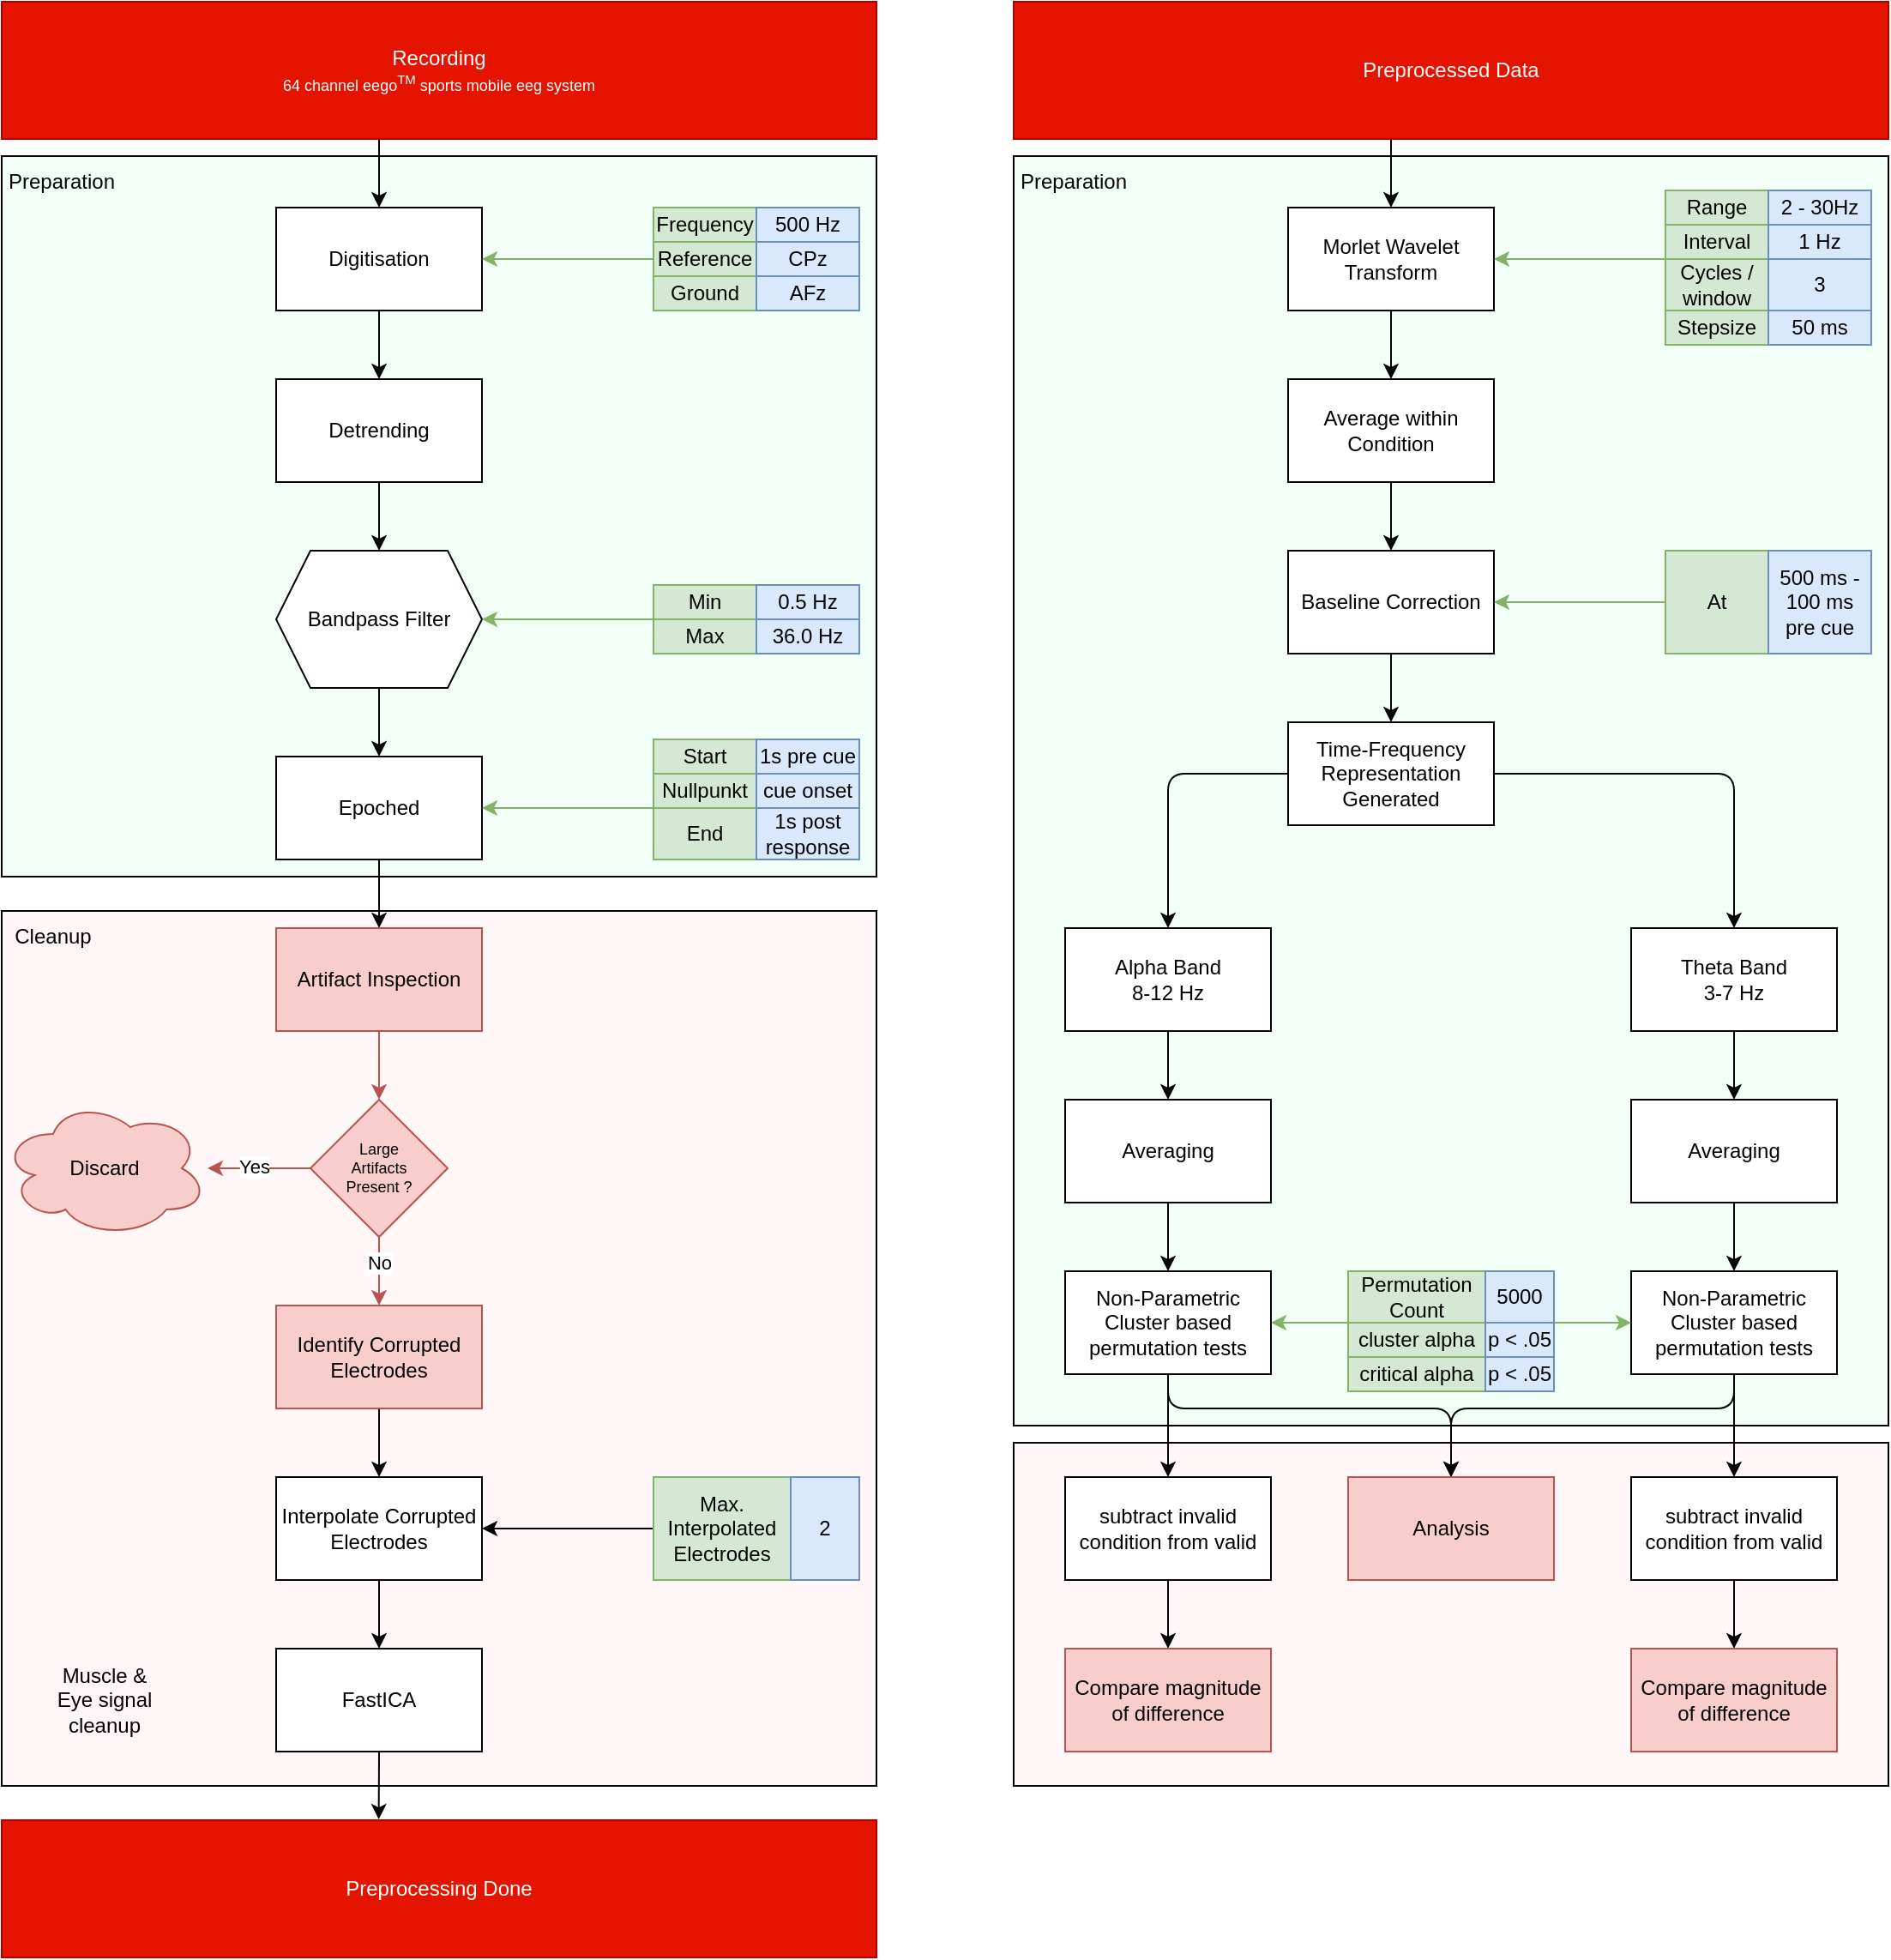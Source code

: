<mxfile version="22.1.2" type="device">
  <diagram name="Page-1" id="T5EYXJv1ri5F9CuWuJAU">
    <mxGraphModel dx="2113" dy="1204" grid="1" gridSize="10" guides="1" tooltips="1" connect="1" arrows="1" fold="1" page="0" pageScale="1" pageWidth="850" pageHeight="1100" math="0" shadow="0">
      <root>
        <mxCell id="0" />
        <mxCell id="1" parent="0" />
        <mxCell id="LV5YEyjAx938TFkUb-Wb-127" value="" style="rounded=0;whiteSpace=wrap;html=1;fillColor=#FFF7F7;" vertex="1" parent="1">
          <mxGeometry x="610" y="840" width="510" height="200" as="geometry" />
        </mxCell>
        <mxCell id="LV5YEyjAx938TFkUb-Wb-101" value="" style="rounded=0;whiteSpace=wrap;html=1;fillColor=#F2FFF7;" vertex="1" parent="1">
          <mxGeometry x="610" y="90" width="510" height="740" as="geometry" />
        </mxCell>
        <mxCell id="LV5YEyjAx938TFkUb-Wb-58" value="" style="rounded=0;whiteSpace=wrap;html=1;fillColor=#F2FFF7;strokeColor=#000000;fillStyle=auto;fontColor=#000000;gradientColor=none;" vertex="1" parent="1">
          <mxGeometry x="20" y="90" width="510" height="420" as="geometry" />
        </mxCell>
        <mxCell id="LV5YEyjAx938TFkUb-Wb-57" value="" style="rounded=0;whiteSpace=wrap;html=1;fillColor=#FFF7F7;" vertex="1" parent="1">
          <mxGeometry x="20" y="530" width="510" height="510" as="geometry" />
        </mxCell>
        <mxCell id="LV5YEyjAx938TFkUb-Wb-5" value="" style="edgeStyle=orthogonalEdgeStyle;orthogonalLoop=1;jettySize=auto;html=1;" edge="1" parent="1" source="LV5YEyjAx938TFkUb-Wb-2" target="LV5YEyjAx938TFkUb-Wb-4">
          <mxGeometry relative="1" as="geometry">
            <Array as="points">
              <mxPoint x="240" y="90" />
              <mxPoint x="240" y="90" />
            </Array>
          </mxGeometry>
        </mxCell>
        <mxCell id="LV5YEyjAx938TFkUb-Wb-2" value="&lt;div&gt;Recording&lt;/div&gt;&lt;div style=&quot;font-size: 9px;&quot; align=&quot;center&quot;&gt;64 channel eego&lt;sup&gt;TM&lt;/sup&gt; sports mobile eeg system&lt;br&gt;&lt;/div&gt;" style="rounded=0;whiteSpace=wrap;html=1;fillColor=#e51400;fontColor=#ffffff;strokeColor=#B20000;" vertex="1" parent="1">
          <mxGeometry x="20" width="510" height="80" as="geometry" />
        </mxCell>
        <mxCell id="LV5YEyjAx938TFkUb-Wb-17" value="" style="edgeStyle=orthogonalEdgeStyle;orthogonalLoop=1;jettySize=auto;html=1;" edge="1" parent="1" source="LV5YEyjAx938TFkUb-Wb-4" target="LV5YEyjAx938TFkUb-Wb-16">
          <mxGeometry relative="1" as="geometry" />
        </mxCell>
        <mxCell id="LV5YEyjAx938TFkUb-Wb-4" value="&lt;div&gt;Digitisation&lt;/div&gt;" style="rounded=0;whiteSpace=wrap;html=1;" vertex="1" parent="1">
          <mxGeometry x="180" y="120" width="120" height="60" as="geometry" />
        </mxCell>
        <mxCell id="LV5YEyjAx938TFkUb-Wb-9" style="edgeStyle=orthogonalEdgeStyle;orthogonalLoop=1;jettySize=auto;html=1;exitX=0;exitY=0.5;exitDx=0;exitDy=0;entryX=1;entryY=0.5;entryDx=0;entryDy=0;fillColor=#d5e8d4;strokeColor=#82b366;" edge="1" parent="1" source="LV5YEyjAx938TFkUb-Wb-8" target="LV5YEyjAx938TFkUb-Wb-4">
          <mxGeometry relative="1" as="geometry" />
        </mxCell>
        <mxCell id="LV5YEyjAx938TFkUb-Wb-8" value="" style="rounded=0;whiteSpace=wrap;html=1;fillColor=#d5e8d4;strokeColor=#82b366;" vertex="1" parent="1">
          <mxGeometry x="400" y="120" width="120" height="60" as="geometry" />
        </mxCell>
        <mxCell id="LV5YEyjAx938TFkUb-Wb-10" value="Frequency" style="text;html=1;strokeColor=#82b366;fillColor=none;align=center;verticalAlign=middle;whiteSpace=wrap;rounded=0;" vertex="1" parent="1">
          <mxGeometry x="400" y="120" width="60" height="20" as="geometry" />
        </mxCell>
        <mxCell id="LV5YEyjAx938TFkUb-Wb-11" value="Reference" style="rounded=0;whiteSpace=wrap;html=1;fillColor=#d5e8d4;strokeColor=#82b366;" vertex="1" parent="1">
          <mxGeometry x="400" y="140" width="60" height="20" as="geometry" />
        </mxCell>
        <mxCell id="LV5YEyjAx938TFkUb-Wb-12" value="Ground" style="rounded=0;whiteSpace=wrap;html=1;fillColor=#d5e8d4;strokeColor=#82b366;" vertex="1" parent="1">
          <mxGeometry x="400" y="160" width="60" height="20" as="geometry" />
        </mxCell>
        <mxCell id="LV5YEyjAx938TFkUb-Wb-13" value="500 Hz" style="rounded=0;whiteSpace=wrap;html=1;fillColor=#dae8fc;strokeColor=#6c8ebf;" vertex="1" parent="1">
          <mxGeometry x="460" y="120" width="60" height="20" as="geometry" />
        </mxCell>
        <mxCell id="LV5YEyjAx938TFkUb-Wb-14" value="CPz" style="rounded=0;whiteSpace=wrap;html=1;fillColor=#dae8fc;strokeColor=#6c8ebf;" vertex="1" parent="1">
          <mxGeometry x="460" y="140" width="60" height="20" as="geometry" />
        </mxCell>
        <mxCell id="LV5YEyjAx938TFkUb-Wb-15" value="AFz" style="rounded=0;whiteSpace=wrap;html=1;fillColor=#dae8fc;strokeColor=#6c8ebf;" vertex="1" parent="1">
          <mxGeometry x="460" y="160" width="60" height="20" as="geometry" />
        </mxCell>
        <mxCell id="LV5YEyjAx938TFkUb-Wb-21" value="" style="edgeStyle=orthogonalEdgeStyle;orthogonalLoop=1;jettySize=auto;html=1;" edge="1" parent="1" source="LV5YEyjAx938TFkUb-Wb-16" target="LV5YEyjAx938TFkUb-Wb-20">
          <mxGeometry relative="1" as="geometry" />
        </mxCell>
        <mxCell id="LV5YEyjAx938TFkUb-Wb-16" value="&lt;div&gt;Detrending&lt;/div&gt;" style="rounded=0;whiteSpace=wrap;html=1;" vertex="1" parent="1">
          <mxGeometry x="180" y="220" width="120" height="60" as="geometry" />
        </mxCell>
        <mxCell id="LV5YEyjAx938TFkUb-Wb-28" value="" style="edgeStyle=orthogonalEdgeStyle;orthogonalLoop=1;jettySize=auto;html=1;" edge="1" parent="1" source="LV5YEyjAx938TFkUb-Wb-20" target="LV5YEyjAx938TFkUb-Wb-27">
          <mxGeometry relative="1" as="geometry" />
        </mxCell>
        <mxCell id="LV5YEyjAx938TFkUb-Wb-20" value="&lt;div&gt;Bandpass Filter&lt;br&gt;&lt;/div&gt;" style="shape=hexagon;perimeter=hexagonPerimeter2;whiteSpace=wrap;html=1;fixedSize=1;rounded=0;" vertex="1" parent="1">
          <mxGeometry x="180" y="320" width="120" height="80" as="geometry" />
        </mxCell>
        <mxCell id="LV5YEyjAx938TFkUb-Wb-22" value="Min" style="rounded=0;whiteSpace=wrap;html=1;fillColor=#d5e8d4;strokeColor=#82b366;" vertex="1" parent="1">
          <mxGeometry x="400" y="340" width="60" height="20" as="geometry" />
        </mxCell>
        <mxCell id="LV5YEyjAx938TFkUb-Wb-26" style="edgeStyle=orthogonalEdgeStyle;orthogonalLoop=1;jettySize=auto;html=1;exitX=0;exitY=0;exitDx=0;exitDy=0;entryX=1;entryY=0.5;entryDx=0;entryDy=0;fillColor=#d5e8d4;strokeColor=#82b366;" edge="1" parent="1" source="LV5YEyjAx938TFkUb-Wb-23" target="LV5YEyjAx938TFkUb-Wb-20">
          <mxGeometry relative="1" as="geometry">
            <Array as="points">
              <mxPoint x="380" y="360" />
              <mxPoint x="380" y="360" />
            </Array>
          </mxGeometry>
        </mxCell>
        <mxCell id="LV5YEyjAx938TFkUb-Wb-23" value="Max" style="rounded=0;whiteSpace=wrap;html=1;fillColor=#d5e8d4;strokeColor=#82b366;" vertex="1" parent="1">
          <mxGeometry x="400" y="360" width="60" height="20" as="geometry" />
        </mxCell>
        <mxCell id="LV5YEyjAx938TFkUb-Wb-24" value="0.5 Hz" style="rounded=0;whiteSpace=wrap;html=1;fillColor=#dae8fc;strokeColor=#6c8ebf;" vertex="1" parent="1">
          <mxGeometry x="460" y="340" width="60" height="20" as="geometry" />
        </mxCell>
        <mxCell id="LV5YEyjAx938TFkUb-Wb-25" value="36.0 Hz" style="rounded=0;whiteSpace=wrap;html=1;fillColor=#dae8fc;strokeColor=#6c8ebf;" vertex="1" parent="1">
          <mxGeometry x="460" y="360" width="60" height="20" as="geometry" />
        </mxCell>
        <mxCell id="LV5YEyjAx938TFkUb-Wb-39" value="" style="edgeStyle=orthogonalEdgeStyle;orthogonalLoop=1;jettySize=auto;html=1;" edge="1" parent="1" source="LV5YEyjAx938TFkUb-Wb-27" target="LV5YEyjAx938TFkUb-Wb-38">
          <mxGeometry relative="1" as="geometry" />
        </mxCell>
        <mxCell id="LV5YEyjAx938TFkUb-Wb-27" value="Epoched" style="whiteSpace=wrap;html=1;rounded=0;" vertex="1" parent="1">
          <mxGeometry x="180" y="440" width="120" height="60" as="geometry" />
        </mxCell>
        <mxCell id="LV5YEyjAx938TFkUb-Wb-30" value="Start" style="rounded=0;whiteSpace=wrap;html=1;fillColor=#d5e8d4;strokeColor=#82b366;" vertex="1" parent="1">
          <mxGeometry x="400" y="430" width="60" height="20" as="geometry" />
        </mxCell>
        <mxCell id="LV5YEyjAx938TFkUb-Wb-31" value="End" style="rounded=0;whiteSpace=wrap;html=1;fillColor=#d5e8d4;strokeColor=#82b366;" vertex="1" parent="1">
          <mxGeometry x="400" y="470" width="60" height="30" as="geometry" />
        </mxCell>
        <mxCell id="LV5YEyjAx938TFkUb-Wb-59" style="edgeStyle=orthogonalEdgeStyle;orthogonalLoop=1;jettySize=auto;html=1;exitX=0;exitY=1;exitDx=0;exitDy=0;entryX=1;entryY=0.5;entryDx=0;entryDy=0;fillColor=#d5e8d4;strokeColor=#82b366;" edge="1" parent="1" source="LV5YEyjAx938TFkUb-Wb-33" target="LV5YEyjAx938TFkUb-Wb-27">
          <mxGeometry relative="1" as="geometry">
            <Array as="points">
              <mxPoint x="380" y="470" />
              <mxPoint x="380" y="470" />
            </Array>
          </mxGeometry>
        </mxCell>
        <mxCell id="LV5YEyjAx938TFkUb-Wb-33" value="Nullpunkt" style="rounded=0;whiteSpace=wrap;html=1;fillColor=#d5e8d4;strokeColor=#82b366;" vertex="1" parent="1">
          <mxGeometry x="400" y="450" width="60" height="20" as="geometry" />
        </mxCell>
        <mxCell id="LV5YEyjAx938TFkUb-Wb-34" value="1s pre cue" style="rounded=0;whiteSpace=wrap;html=1;fillColor=#dae8fc;strokeColor=#6c8ebf;" vertex="1" parent="1">
          <mxGeometry x="460" y="430" width="60" height="20" as="geometry" />
        </mxCell>
        <mxCell id="LV5YEyjAx938TFkUb-Wb-35" value="cue onset" style="rounded=0;whiteSpace=wrap;html=1;fillColor=#dae8fc;strokeColor=#6c8ebf;" vertex="1" parent="1">
          <mxGeometry x="460" y="450" width="60" height="20" as="geometry" />
        </mxCell>
        <mxCell id="LV5YEyjAx938TFkUb-Wb-36" value="1s post response" style="rounded=0;whiteSpace=wrap;html=1;fillColor=#dae8fc;strokeColor=#6c8ebf;" vertex="1" parent="1">
          <mxGeometry x="460" y="470" width="60" height="30" as="geometry" />
        </mxCell>
        <mxCell id="LV5YEyjAx938TFkUb-Wb-41" value="" style="edgeStyle=orthogonalEdgeStyle;orthogonalLoop=1;jettySize=auto;html=1;fillColor=#f8cecc;strokeColor=#b85450;" edge="1" parent="1" source="LV5YEyjAx938TFkUb-Wb-38" target="LV5YEyjAx938TFkUb-Wb-40">
          <mxGeometry relative="1" as="geometry" />
        </mxCell>
        <mxCell id="LV5YEyjAx938TFkUb-Wb-38" value="Artifact Inspection" style="whiteSpace=wrap;html=1;rounded=0;fillColor=#f8cecc;strokeColor=#b85450;" vertex="1" parent="1">
          <mxGeometry x="180" y="540" width="120" height="60" as="geometry" />
        </mxCell>
        <mxCell id="LV5YEyjAx938TFkUb-Wb-43" value="" style="edgeStyle=orthogonalEdgeStyle;orthogonalLoop=1;jettySize=auto;html=1;fillColor=#f8cecc;strokeColor=#b85450;" edge="1" parent="1" source="LV5YEyjAx938TFkUb-Wb-40" target="LV5YEyjAx938TFkUb-Wb-42">
          <mxGeometry relative="1" as="geometry" />
        </mxCell>
        <mxCell id="LV5YEyjAx938TFkUb-Wb-44" value="Yes" style="edgeLabel;html=1;align=center;verticalAlign=middle;resizable=0;points=[];" vertex="1" connectable="0" parent="LV5YEyjAx938TFkUb-Wb-43">
          <mxGeometry x="0.107" y="-1" relative="1" as="geometry">
            <mxPoint as="offset" />
          </mxGeometry>
        </mxCell>
        <mxCell id="LV5YEyjAx938TFkUb-Wb-46" value="" style="edgeStyle=orthogonalEdgeStyle;orthogonalLoop=1;jettySize=auto;html=1;fillColor=#f8cecc;strokeColor=#b85450;" edge="1" parent="1" source="LV5YEyjAx938TFkUb-Wb-40" target="LV5YEyjAx938TFkUb-Wb-45">
          <mxGeometry relative="1" as="geometry" />
        </mxCell>
        <mxCell id="LV5YEyjAx938TFkUb-Wb-47" value="No" style="edgeLabel;html=1;align=center;verticalAlign=middle;resizable=0;points=[];" vertex="1" connectable="0" parent="LV5YEyjAx938TFkUb-Wb-46">
          <mxGeometry x="-0.277" relative="1" as="geometry">
            <mxPoint as="offset" />
          </mxGeometry>
        </mxCell>
        <mxCell id="LV5YEyjAx938TFkUb-Wb-40" value="&lt;div style=&quot;font-size: 9px;&quot;&gt;&lt;font style=&quot;font-size: 9px;&quot;&gt;Large&lt;/font&gt;&lt;/div&gt;&lt;div style=&quot;font-size: 9px;&quot;&gt;&lt;font style=&quot;font-size: 9px;&quot;&gt;Artifacts&lt;/font&gt;&lt;/div&gt;&lt;div style=&quot;font-size: 9px;&quot;&gt;&lt;font style=&quot;font-size: 9px;&quot;&gt;Present ?&lt;/font&gt;&lt;br style=&quot;font-size: 9px;&quot;&gt;&lt;/div&gt;" style="rhombus;whiteSpace=wrap;html=1;fillColor=#f8cecc;strokeColor=#b85450;rounded=0;fontSize=9;" vertex="1" parent="1">
          <mxGeometry x="200" y="640" width="80" height="80" as="geometry" />
        </mxCell>
        <mxCell id="LV5YEyjAx938TFkUb-Wb-42" value="Discard" style="ellipse;shape=cloud;whiteSpace=wrap;html=1;fontSize=12;fillColor=#f8cecc;strokeColor=#b85450;rounded=0;" vertex="1" parent="1">
          <mxGeometry x="20" y="640" width="120" height="80" as="geometry" />
        </mxCell>
        <mxCell id="LV5YEyjAx938TFkUb-Wb-49" value="" style="edgeStyle=orthogonalEdgeStyle;orthogonalLoop=1;jettySize=auto;html=1;" edge="1" parent="1" source="LV5YEyjAx938TFkUb-Wb-45" target="LV5YEyjAx938TFkUb-Wb-48">
          <mxGeometry relative="1" as="geometry" />
        </mxCell>
        <mxCell id="LV5YEyjAx938TFkUb-Wb-45" value="Identify Corrupted Electrodes" style="whiteSpace=wrap;html=1;fontSize=12;fillColor=#f8cecc;strokeColor=#b85450;rounded=0;" vertex="1" parent="1">
          <mxGeometry x="180" y="760" width="120" height="60" as="geometry" />
        </mxCell>
        <mxCell id="LV5YEyjAx938TFkUb-Wb-56" value="" style="edgeStyle=orthogonalEdgeStyle;orthogonalLoop=1;jettySize=auto;html=1;" edge="1" parent="1" source="LV5YEyjAx938TFkUb-Wb-48" target="LV5YEyjAx938TFkUb-Wb-55">
          <mxGeometry relative="1" as="geometry" />
        </mxCell>
        <mxCell id="LV5YEyjAx938TFkUb-Wb-48" value="Interpolate Corrupted Electrodes" style="whiteSpace=wrap;html=1;fontSize=12;rounded=0;" vertex="1" parent="1">
          <mxGeometry x="180" y="860" width="120" height="60" as="geometry" />
        </mxCell>
        <mxCell id="LV5YEyjAx938TFkUb-Wb-53" style="edgeStyle=orthogonalEdgeStyle;orthogonalLoop=1;jettySize=auto;html=1;exitX=0;exitY=0.5;exitDx=0;exitDy=0;entryX=1;entryY=0.5;entryDx=0;entryDy=0;" edge="1" parent="1" source="LV5YEyjAx938TFkUb-Wb-50" target="LV5YEyjAx938TFkUb-Wb-48">
          <mxGeometry relative="1" as="geometry" />
        </mxCell>
        <mxCell id="LV5YEyjAx938TFkUb-Wb-50" value="&lt;div&gt;Max. Interpolated&lt;/div&gt;&lt;div&gt;Electrodes&lt;br&gt;&lt;/div&gt;" style="rounded=0;whiteSpace=wrap;html=1;fillColor=#d5e8d4;strokeColor=#82b366;" vertex="1" parent="1">
          <mxGeometry x="400" y="860" width="80" height="60" as="geometry" />
        </mxCell>
        <mxCell id="LV5YEyjAx938TFkUb-Wb-54" value="2" style="rounded=0;whiteSpace=wrap;html=1;fillColor=#dae8fc;strokeColor=#6c8ebf;" vertex="1" parent="1">
          <mxGeometry x="480" y="860" width="40" height="60" as="geometry" />
        </mxCell>
        <mxCell id="LV5YEyjAx938TFkUb-Wb-55" value="FastICA" style="whiteSpace=wrap;html=1;fontSize=12;rounded=0;" vertex="1" parent="1">
          <mxGeometry x="180" y="960" width="120" height="60" as="geometry" />
        </mxCell>
        <mxCell id="LV5YEyjAx938TFkUb-Wb-60" value="Preparation" style="text;html=1;strokeColor=none;fillColor=none;align=center;verticalAlign=middle;whiteSpace=wrap;rounded=0;" vertex="1" parent="1">
          <mxGeometry x="20" y="90" width="70" height="30" as="geometry" />
        </mxCell>
        <mxCell id="LV5YEyjAx938TFkUb-Wb-61" value="Preprocessing Done" style="rounded=0;whiteSpace=wrap;html=1;fillColor=#e51400;fontColor=#ffffff;strokeColor=#B20000;" vertex="1" parent="1">
          <mxGeometry x="20" y="1060" width="510" height="80" as="geometry" />
        </mxCell>
        <mxCell id="LV5YEyjAx938TFkUb-Wb-62" style="edgeStyle=orthogonalEdgeStyle;orthogonalLoop=1;jettySize=auto;html=1;exitX=0.5;exitY=1;exitDx=0;exitDy=0;entryX=0.431;entryY=-0.006;entryDx=0;entryDy=0;entryPerimeter=0;" edge="1" parent="1" source="LV5YEyjAx938TFkUb-Wb-55" target="LV5YEyjAx938TFkUb-Wb-61">
          <mxGeometry relative="1" as="geometry" />
        </mxCell>
        <mxCell id="LV5YEyjAx938TFkUb-Wb-63" value="Cleanup" style="text;html=1;strokeColor=none;fillColor=none;align=center;verticalAlign=middle;whiteSpace=wrap;rounded=0;" vertex="1" parent="1">
          <mxGeometry x="20" y="530" width="60" height="30" as="geometry" />
        </mxCell>
        <mxCell id="LV5YEyjAx938TFkUb-Wb-64" value="Muscle &amp;amp; Eye signal cleanup" style="text;html=1;strokeColor=none;fillColor=none;align=center;verticalAlign=middle;whiteSpace=wrap;rounded=0;" vertex="1" parent="1">
          <mxGeometry x="50" y="975" width="60" height="30" as="geometry" />
        </mxCell>
        <mxCell id="LV5YEyjAx938TFkUb-Wb-70" value="" style="edgeStyle=orthogonalEdgeStyle;orthogonalLoop=1;jettySize=auto;html=1;" edge="1" parent="1" source="LV5YEyjAx938TFkUb-Wb-67" target="LV5YEyjAx938TFkUb-Wb-69">
          <mxGeometry relative="1" as="geometry">
            <Array as="points">
              <mxPoint x="830" y="100" />
              <mxPoint x="830" y="100" />
            </Array>
          </mxGeometry>
        </mxCell>
        <mxCell id="LV5YEyjAx938TFkUb-Wb-67" value="Preprocessed Data" style="rounded=0;whiteSpace=wrap;html=1;fillColor=#e51400;fontColor=#ffffff;strokeColor=#B20000;" vertex="1" parent="1">
          <mxGeometry x="610" width="510" height="80" as="geometry" />
        </mxCell>
        <mxCell id="LV5YEyjAx938TFkUb-Wb-85" value="" style="edgeStyle=orthogonalEdgeStyle;orthogonalLoop=1;jettySize=auto;html=1;" edge="1" parent="1" source="LV5YEyjAx938TFkUb-Wb-69" target="LV5YEyjAx938TFkUb-Wb-84">
          <mxGeometry relative="1" as="geometry" />
        </mxCell>
        <mxCell id="LV5YEyjAx938TFkUb-Wb-69" value="Morlet Wavelet Transform" style="whiteSpace=wrap;html=1;rounded=0;" vertex="1" parent="1">
          <mxGeometry x="770" y="120" width="120" height="60" as="geometry" />
        </mxCell>
        <mxCell id="LV5YEyjAx938TFkUb-Wb-71" value="Interval" style="whiteSpace=wrap;html=1;rounded=0;fillColor=#d5e8d4;strokeColor=#82b366;" vertex="1" parent="1">
          <mxGeometry x="990" y="130" width="60" height="20" as="geometry" />
        </mxCell>
        <mxCell id="LV5YEyjAx938TFkUb-Wb-73" value="1 Hz" style="rounded=0;whiteSpace=wrap;html=1;fillColor=#dae8fc;strokeColor=#6c8ebf;" vertex="1" parent="1">
          <mxGeometry x="1050" y="130" width="60" height="20" as="geometry" />
        </mxCell>
        <mxCell id="LV5YEyjAx938TFkUb-Wb-74" value="Range" style="rounded=0;whiteSpace=wrap;html=1;fillColor=#d5e8d4;strokeColor=#82b366;" vertex="1" parent="1">
          <mxGeometry x="990" y="110" width="60" height="20" as="geometry" />
        </mxCell>
        <mxCell id="LV5YEyjAx938TFkUb-Wb-75" value="2 - 30Hz" style="rounded=0;whiteSpace=wrap;html=1;fillColor=#dae8fc;strokeColor=#6c8ebf;" vertex="1" parent="1">
          <mxGeometry x="1050" y="110" width="60" height="20" as="geometry" />
        </mxCell>
        <mxCell id="LV5YEyjAx938TFkUb-Wb-83" style="edgeStyle=orthogonalEdgeStyle;orthogonalLoop=1;jettySize=auto;html=1;exitX=0;exitY=0;exitDx=0;exitDy=0;entryX=1;entryY=0.5;entryDx=0;entryDy=0;fillColor=#d5e8d4;strokeColor=#82b366;" edge="1" parent="1" source="LV5YEyjAx938TFkUb-Wb-76" target="LV5YEyjAx938TFkUb-Wb-69">
          <mxGeometry relative="1" as="geometry">
            <Array as="points">
              <mxPoint x="960" y="150" />
              <mxPoint x="960" y="150" />
            </Array>
          </mxGeometry>
        </mxCell>
        <mxCell id="LV5YEyjAx938TFkUb-Wb-76" value="Cycles / window" style="rounded=0;whiteSpace=wrap;html=1;fillColor=#d5e8d4;strokeColor=#82b366;" vertex="1" parent="1">
          <mxGeometry x="990" y="150" width="60" height="30" as="geometry" />
        </mxCell>
        <mxCell id="LV5YEyjAx938TFkUb-Wb-80" value="3" style="rounded=0;whiteSpace=wrap;html=1;fillColor=#dae8fc;strokeColor=#6c8ebf;" vertex="1" parent="1">
          <mxGeometry x="1050" y="150" width="60" height="30" as="geometry" />
        </mxCell>
        <mxCell id="LV5YEyjAx938TFkUb-Wb-81" value="Stepsize" style="rounded=0;whiteSpace=wrap;html=1;fillColor=#d5e8d4;strokeColor=#82b366;" vertex="1" parent="1">
          <mxGeometry x="990" y="180" width="60" height="20" as="geometry" />
        </mxCell>
        <mxCell id="LV5YEyjAx938TFkUb-Wb-82" value="50 ms" style="rounded=0;whiteSpace=wrap;html=1;fillColor=#dae8fc;strokeColor=#6c8ebf;" vertex="1" parent="1">
          <mxGeometry x="1050" y="180" width="60" height="20" as="geometry" />
        </mxCell>
        <mxCell id="LV5YEyjAx938TFkUb-Wb-87" value="" style="edgeStyle=orthogonalEdgeStyle;orthogonalLoop=1;jettySize=auto;html=1;" edge="1" parent="1" source="LV5YEyjAx938TFkUb-Wb-84" target="LV5YEyjAx938TFkUb-Wb-86">
          <mxGeometry relative="1" as="geometry" />
        </mxCell>
        <mxCell id="LV5YEyjAx938TFkUb-Wb-84" value="&lt;div&gt;Average within&lt;/div&gt;&lt;div&gt;Condition&lt;br&gt;&lt;/div&gt;" style="whiteSpace=wrap;html=1;rounded=0;" vertex="1" parent="1">
          <mxGeometry x="770" y="220" width="120" height="60" as="geometry" />
        </mxCell>
        <mxCell id="LV5YEyjAx938TFkUb-Wb-92" value="" style="edgeStyle=orthogonalEdgeStyle;orthogonalLoop=1;jettySize=auto;html=1;" edge="1" parent="1" source="LV5YEyjAx938TFkUb-Wb-86" target="LV5YEyjAx938TFkUb-Wb-91">
          <mxGeometry relative="1" as="geometry" />
        </mxCell>
        <mxCell id="LV5YEyjAx938TFkUb-Wb-86" value="Baseline Correction" style="whiteSpace=wrap;html=1;rounded=0;" vertex="1" parent="1">
          <mxGeometry x="770" y="320" width="120" height="60" as="geometry" />
        </mxCell>
        <mxCell id="LV5YEyjAx938TFkUb-Wb-89" style="edgeStyle=orthogonalEdgeStyle;orthogonalLoop=1;jettySize=auto;html=1;exitX=0;exitY=0.5;exitDx=0;exitDy=0;entryX=1;entryY=0.5;entryDx=0;entryDy=0;fillColor=#d5e8d4;strokeColor=#82b366;" edge="1" parent="1" source="LV5YEyjAx938TFkUb-Wb-88" target="LV5YEyjAx938TFkUb-Wb-86">
          <mxGeometry relative="1" as="geometry" />
        </mxCell>
        <mxCell id="LV5YEyjAx938TFkUb-Wb-88" value="At" style="rounded=0;whiteSpace=wrap;html=1;fillColor=#d5e8d4;strokeColor=#82b366;" vertex="1" parent="1">
          <mxGeometry x="990" y="320" width="60" height="60" as="geometry" />
        </mxCell>
        <mxCell id="LV5YEyjAx938TFkUb-Wb-90" value="&lt;div&gt;500 ms - 100 ms&lt;/div&gt;&lt;div&gt;pre cue&lt;br&gt;&lt;/div&gt;" style="rounded=0;whiteSpace=wrap;html=1;fillColor=#dae8fc;strokeColor=#6c8ebf;" vertex="1" parent="1">
          <mxGeometry x="1050" y="320" width="60" height="60" as="geometry" />
        </mxCell>
        <mxCell id="LV5YEyjAx938TFkUb-Wb-94" value="" style="edgeStyle=orthogonalEdgeStyle;orthogonalLoop=1;jettySize=auto;html=1;" edge="1" parent="1" source="LV5YEyjAx938TFkUb-Wb-91" target="LV5YEyjAx938TFkUb-Wb-93">
          <mxGeometry relative="1" as="geometry" />
        </mxCell>
        <mxCell id="LV5YEyjAx938TFkUb-Wb-96" value="" style="edgeStyle=orthogonalEdgeStyle;orthogonalLoop=1;jettySize=auto;html=1;" edge="1" parent="1" source="LV5YEyjAx938TFkUb-Wb-91" target="LV5YEyjAx938TFkUb-Wb-95">
          <mxGeometry relative="1" as="geometry" />
        </mxCell>
        <mxCell id="LV5YEyjAx938TFkUb-Wb-91" value="&lt;div&gt;Time-Frequency&lt;/div&gt;&lt;div&gt;Representation&lt;/div&gt;&lt;div&gt;Generated&lt;br&gt;&lt;/div&gt;" style="whiteSpace=wrap;html=1;rounded=0;" vertex="1" parent="1">
          <mxGeometry x="770" y="420" width="120" height="60" as="geometry" />
        </mxCell>
        <mxCell id="LV5YEyjAx938TFkUb-Wb-98" value="" style="edgeStyle=orthogonalEdgeStyle;orthogonalLoop=1;jettySize=auto;html=1;" edge="1" parent="1" source="LV5YEyjAx938TFkUb-Wb-93" target="LV5YEyjAx938TFkUb-Wb-97">
          <mxGeometry relative="1" as="geometry" />
        </mxCell>
        <mxCell id="LV5YEyjAx938TFkUb-Wb-93" value="&lt;div&gt;Alpha Band&lt;/div&gt;8-12 Hz" style="whiteSpace=wrap;html=1;rounded=0;" vertex="1" parent="1">
          <mxGeometry x="640" y="540" width="120" height="60" as="geometry" />
        </mxCell>
        <mxCell id="LV5YEyjAx938TFkUb-Wb-100" value="" style="edgeStyle=orthogonalEdgeStyle;orthogonalLoop=1;jettySize=auto;html=1;" edge="1" parent="1" source="LV5YEyjAx938TFkUb-Wb-95" target="LV5YEyjAx938TFkUb-Wb-99">
          <mxGeometry relative="1" as="geometry" />
        </mxCell>
        <mxCell id="LV5YEyjAx938TFkUb-Wb-95" value="&lt;div&gt;Theta Band&lt;/div&gt;&lt;div&gt;3-7 Hz&lt;br&gt;&lt;/div&gt;" style="whiteSpace=wrap;html=1;rounded=0;" vertex="1" parent="1">
          <mxGeometry x="970" y="540" width="120" height="60" as="geometry" />
        </mxCell>
        <mxCell id="LV5YEyjAx938TFkUb-Wb-104" style="edgeStyle=orthogonalEdgeStyle;orthogonalLoop=1;jettySize=auto;html=1;exitX=0.5;exitY=1;exitDx=0;exitDy=0;entryX=0.5;entryY=0;entryDx=0;entryDy=0;" edge="1" parent="1" source="LV5YEyjAx938TFkUb-Wb-97" target="LV5YEyjAx938TFkUb-Wb-103">
          <mxGeometry relative="1" as="geometry" />
        </mxCell>
        <mxCell id="LV5YEyjAx938TFkUb-Wb-97" value="Averaging" style="whiteSpace=wrap;html=1;rounded=0;" vertex="1" parent="1">
          <mxGeometry x="640" y="640" width="120" height="60" as="geometry" />
        </mxCell>
        <mxCell id="LV5YEyjAx938TFkUb-Wb-106" style="edgeStyle=orthogonalEdgeStyle;orthogonalLoop=1;jettySize=auto;html=1;exitX=0.5;exitY=1;exitDx=0;exitDy=0;entryX=0.5;entryY=0;entryDx=0;entryDy=0;" edge="1" parent="1" source="LV5YEyjAx938TFkUb-Wb-99" target="LV5YEyjAx938TFkUb-Wb-105">
          <mxGeometry relative="1" as="geometry" />
        </mxCell>
        <mxCell id="LV5YEyjAx938TFkUb-Wb-99" value="Averaging" style="whiteSpace=wrap;html=1;rounded=0;" vertex="1" parent="1">
          <mxGeometry x="970" y="640" width="120" height="60" as="geometry" />
        </mxCell>
        <mxCell id="LV5YEyjAx938TFkUb-Wb-102" value="Preparation" style="text;html=1;strokeColor=none;fillColor=none;align=center;verticalAlign=middle;whiteSpace=wrap;rounded=0;" vertex="1" parent="1">
          <mxGeometry x="610" y="90" width="70" height="30" as="geometry" />
        </mxCell>
        <mxCell id="LV5YEyjAx938TFkUb-Wb-113" style="edgeStyle=orthogonalEdgeStyle;orthogonalLoop=1;jettySize=auto;html=1;exitX=0;exitY=0;exitDx=0;exitDy=0;entryX=1;entryY=0.5;entryDx=0;entryDy=0;fillColor=#d5e8d4;strokeColor=#82b366;" edge="1" parent="1" source="LV5YEyjAx938TFkUb-Wb-109" target="LV5YEyjAx938TFkUb-Wb-103">
          <mxGeometry relative="1" as="geometry">
            <Array as="points">
              <mxPoint x="790" y="770" />
              <mxPoint x="790" y="770" />
            </Array>
          </mxGeometry>
        </mxCell>
        <mxCell id="LV5YEyjAx938TFkUb-Wb-116" value="" style="edgeStyle=orthogonalEdgeStyle;orthogonalLoop=1;jettySize=auto;html=1;" edge="1" parent="1" source="LV5YEyjAx938TFkUb-Wb-103" target="LV5YEyjAx938TFkUb-Wb-115">
          <mxGeometry relative="1" as="geometry">
            <Array as="points">
              <mxPoint x="700" y="820" />
              <mxPoint x="865" y="820" />
            </Array>
          </mxGeometry>
        </mxCell>
        <mxCell id="LV5YEyjAx938TFkUb-Wb-119" value="" style="edgeStyle=orthogonalEdgeStyle;orthogonalLoop=1;jettySize=auto;html=1;" edge="1" parent="1" source="LV5YEyjAx938TFkUb-Wb-103" target="LV5YEyjAx938TFkUb-Wb-118">
          <mxGeometry relative="1" as="geometry" />
        </mxCell>
        <mxCell id="LV5YEyjAx938TFkUb-Wb-103" value="&lt;div&gt;Non-Parametric&lt;/div&gt;&lt;div&gt;Cluster based permutation tests&lt;br&gt;&lt;/div&gt;" style="rounded=0;whiteSpace=wrap;html=1;" vertex="1" parent="1">
          <mxGeometry x="640" y="740" width="120" height="60" as="geometry" />
        </mxCell>
        <mxCell id="LV5YEyjAx938TFkUb-Wb-117" style="edgeStyle=orthogonalEdgeStyle;orthogonalLoop=1;jettySize=auto;html=1;exitX=0.5;exitY=1;exitDx=0;exitDy=0;entryX=0.5;entryY=0;entryDx=0;entryDy=0;" edge="1" parent="1" source="LV5YEyjAx938TFkUb-Wb-105" target="LV5YEyjAx938TFkUb-Wb-115">
          <mxGeometry relative="1" as="geometry">
            <Array as="points">
              <mxPoint x="1030" y="820" />
              <mxPoint x="865" y="820" />
            </Array>
          </mxGeometry>
        </mxCell>
        <mxCell id="LV5YEyjAx938TFkUb-Wb-121" value="" style="edgeStyle=orthogonalEdgeStyle;orthogonalLoop=1;jettySize=auto;html=1;" edge="1" parent="1" source="LV5YEyjAx938TFkUb-Wb-105" target="LV5YEyjAx938TFkUb-Wb-120">
          <mxGeometry relative="1" as="geometry" />
        </mxCell>
        <mxCell id="LV5YEyjAx938TFkUb-Wb-105" value="&lt;div&gt;Non-Parametric&lt;/div&gt;&lt;div&gt;Cluster based permutation tests&lt;br&gt;&lt;/div&gt;" style="rounded=0;whiteSpace=wrap;html=1;" vertex="1" parent="1">
          <mxGeometry x="970" y="740" width="120" height="60" as="geometry" />
        </mxCell>
        <mxCell id="LV5YEyjAx938TFkUb-Wb-107" value="&lt;div&gt;Permutation&lt;/div&gt;&lt;div&gt;Count&lt;br&gt;&lt;/div&gt;" style="rounded=0;whiteSpace=wrap;html=1;fillColor=#d5e8d4;strokeColor=#82b366;" vertex="1" parent="1">
          <mxGeometry x="805" y="740" width="80" height="30" as="geometry" />
        </mxCell>
        <mxCell id="LV5YEyjAx938TFkUb-Wb-114" style="edgeStyle=orthogonalEdgeStyle;orthogonalLoop=1;jettySize=auto;html=1;exitX=1;exitY=1;exitDx=0;exitDy=0;entryX=0;entryY=0.5;entryDx=0;entryDy=0;fillColor=#d5e8d4;strokeColor=#82b366;" edge="1" parent="1" source="LV5YEyjAx938TFkUb-Wb-108" target="LV5YEyjAx938TFkUb-Wb-105">
          <mxGeometry relative="1" as="geometry">
            <Array as="points">
              <mxPoint x="940" y="770" />
              <mxPoint x="940" y="770" />
            </Array>
          </mxGeometry>
        </mxCell>
        <mxCell id="LV5YEyjAx938TFkUb-Wb-108" value="5000" style="rounded=0;whiteSpace=wrap;html=1;fillColor=#dae8fc;strokeColor=#6c8ebf;" vertex="1" parent="1">
          <mxGeometry x="885" y="740" width="40" height="30" as="geometry" />
        </mxCell>
        <mxCell id="LV5YEyjAx938TFkUb-Wb-109" value="cluster alpha" style="rounded=0;whiteSpace=wrap;html=1;fillColor=#d5e8d4;strokeColor=#82b366;" vertex="1" parent="1">
          <mxGeometry x="805" y="770" width="80" height="20" as="geometry" />
        </mxCell>
        <mxCell id="LV5YEyjAx938TFkUb-Wb-110" value="p &amp;lt; .05" style="rounded=0;whiteSpace=wrap;html=1;fillColor=#dae8fc;strokeColor=#6c8ebf;" vertex="1" parent="1">
          <mxGeometry x="885" y="770" width="40" height="20" as="geometry" />
        </mxCell>
        <mxCell id="LV5YEyjAx938TFkUb-Wb-111" value="critical alpha" style="rounded=0;whiteSpace=wrap;html=1;fillColor=#d5e8d4;strokeColor=#82b366;" vertex="1" parent="1">
          <mxGeometry x="805" y="790" width="80" height="20" as="geometry" />
        </mxCell>
        <mxCell id="LV5YEyjAx938TFkUb-Wb-112" value="p &amp;lt; .05" style="rounded=0;whiteSpace=wrap;html=1;fillColor=#dae8fc;strokeColor=#6c8ebf;" vertex="1" parent="1">
          <mxGeometry x="885" y="790" width="40" height="20" as="geometry" />
        </mxCell>
        <mxCell id="LV5YEyjAx938TFkUb-Wb-115" value="Analysis" style="rounded=0;whiteSpace=wrap;html=1;fillColor=#f8cecc;strokeColor=#b85450;" vertex="1" parent="1">
          <mxGeometry x="805" y="860" width="120" height="60" as="geometry" />
        </mxCell>
        <mxCell id="LV5YEyjAx938TFkUb-Wb-123" value="" style="edgeStyle=orthogonalEdgeStyle;orthogonalLoop=1;jettySize=auto;html=1;" edge="1" parent="1" source="LV5YEyjAx938TFkUb-Wb-118" target="LV5YEyjAx938TFkUb-Wb-122">
          <mxGeometry relative="1" as="geometry">
            <Array as="points">
              <mxPoint x="700" y="950" />
              <mxPoint x="700" y="950" />
            </Array>
          </mxGeometry>
        </mxCell>
        <mxCell id="LV5YEyjAx938TFkUb-Wb-118" value="subtract invalid condition from valid" style="whiteSpace=wrap;html=1;rounded=0;" vertex="1" parent="1">
          <mxGeometry x="640" y="860" width="120" height="60" as="geometry" />
        </mxCell>
        <mxCell id="LV5YEyjAx938TFkUb-Wb-126" value="" style="edgeStyle=orthogonalEdgeStyle;orthogonalLoop=1;jettySize=auto;html=1;" edge="1" parent="1" source="LV5YEyjAx938TFkUb-Wb-120" target="LV5YEyjAx938TFkUb-Wb-125">
          <mxGeometry relative="1" as="geometry" />
        </mxCell>
        <mxCell id="LV5YEyjAx938TFkUb-Wb-120" value="subtract invalid condition from valid" style="whiteSpace=wrap;html=1;rounded=0;" vertex="1" parent="1">
          <mxGeometry x="970" y="860" width="120" height="60" as="geometry" />
        </mxCell>
        <mxCell id="LV5YEyjAx938TFkUb-Wb-122" value="&lt;div&gt;Compare magnitude of difference&lt;br&gt;&lt;/div&gt;" style="whiteSpace=wrap;html=1;rounded=0;fillColor=#f8cecc;strokeColor=#b85450;" vertex="1" parent="1">
          <mxGeometry x="640" y="960" width="120" height="60" as="geometry" />
        </mxCell>
        <mxCell id="LV5YEyjAx938TFkUb-Wb-125" value="&lt;div&gt;Compare magnitude of difference&lt;br&gt;&lt;/div&gt;" style="whiteSpace=wrap;html=1;rounded=0;fillColor=#f8cecc;strokeColor=#b85450;" vertex="1" parent="1">
          <mxGeometry x="970" y="960" width="120" height="60" as="geometry" />
        </mxCell>
      </root>
    </mxGraphModel>
  </diagram>
</mxfile>
